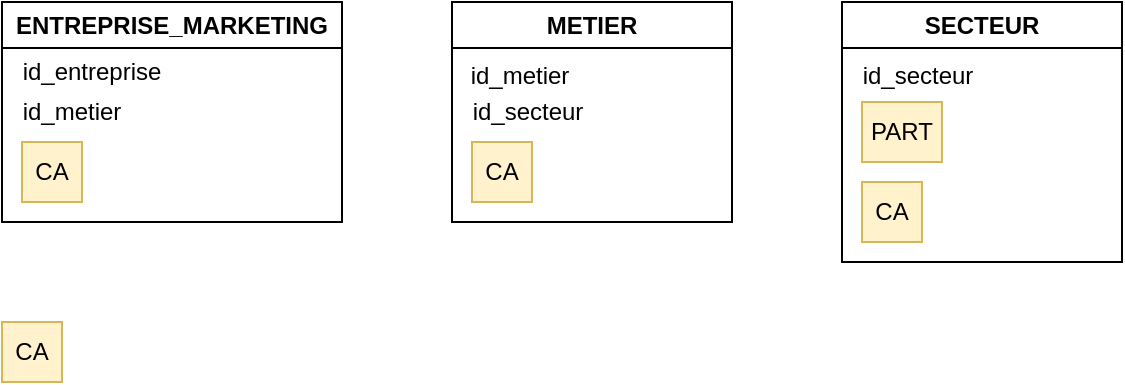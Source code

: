 <mxfile version="21.0.6" type="github">
  <diagram name="Page-1" id="SqR4436cuzlIuRwCrBAg">
    <mxGraphModel dx="989" dy="549" grid="1" gridSize="10" guides="1" tooltips="1" connect="1" arrows="1" fold="1" page="1" pageScale="1" pageWidth="850" pageHeight="1100" math="0" shadow="0">
      <root>
        <mxCell id="0" />
        <mxCell id="1" parent="0" />
        <mxCell id="vA74WYsW3h6mt3bC6vRQ-1" value="ENTREPRISE_MARKETING" style="swimlane;whiteSpace=wrap;html=1;" vertex="1" parent="1">
          <mxGeometry x="60" y="50" width="170" height="110" as="geometry" />
        </mxCell>
        <mxCell id="vA74WYsW3h6mt3bC6vRQ-2" value="id_entreprise" style="text;html=1;strokeColor=none;fillColor=none;align=center;verticalAlign=middle;whiteSpace=wrap;rounded=0;" vertex="1" parent="vA74WYsW3h6mt3bC6vRQ-1">
          <mxGeometry x="10" y="20" width="70" height="30" as="geometry" />
        </mxCell>
        <mxCell id="vA74WYsW3h6mt3bC6vRQ-3" value="id_metier" style="text;html=1;strokeColor=none;fillColor=none;align=center;verticalAlign=middle;whiteSpace=wrap;rounded=0;" vertex="1" parent="vA74WYsW3h6mt3bC6vRQ-1">
          <mxGeometry x="10" y="40" width="50" height="30" as="geometry" />
        </mxCell>
        <mxCell id="vA74WYsW3h6mt3bC6vRQ-4" value="CA" style="text;html=1;strokeColor=#d6b656;fillColor=#fff2cc;align=center;verticalAlign=middle;whiteSpace=wrap;rounded=0;" vertex="1" parent="vA74WYsW3h6mt3bC6vRQ-1">
          <mxGeometry x="10" y="70" width="30" height="30" as="geometry" />
        </mxCell>
        <mxCell id="vA74WYsW3h6mt3bC6vRQ-5" value="METIER" style="swimlane;whiteSpace=wrap;html=1;" vertex="1" parent="1">
          <mxGeometry x="285" y="50" width="140" height="110" as="geometry" />
        </mxCell>
        <mxCell id="vA74WYsW3h6mt3bC6vRQ-6" value="id_metier" style="text;html=1;strokeColor=none;fillColor=none;align=center;verticalAlign=middle;whiteSpace=wrap;rounded=0;" vertex="1" parent="vA74WYsW3h6mt3bC6vRQ-5">
          <mxGeometry x="-1" y="22" width="70" height="30" as="geometry" />
        </mxCell>
        <mxCell id="vA74WYsW3h6mt3bC6vRQ-7" value="id_secteur" style="text;html=1;strokeColor=none;fillColor=none;align=center;verticalAlign=middle;whiteSpace=wrap;rounded=0;" vertex="1" parent="vA74WYsW3h6mt3bC6vRQ-5">
          <mxGeometry x="18" y="40" width="40" height="30" as="geometry" />
        </mxCell>
        <mxCell id="vA74WYsW3h6mt3bC6vRQ-8" value="CA" style="text;html=1;strokeColor=#d6b656;fillColor=#fff2cc;align=center;verticalAlign=middle;whiteSpace=wrap;rounded=0;" vertex="1" parent="vA74WYsW3h6mt3bC6vRQ-5">
          <mxGeometry x="10" y="70" width="30" height="30" as="geometry" />
        </mxCell>
        <mxCell id="vA74WYsW3h6mt3bC6vRQ-9" value="SECTEUR" style="swimlane;whiteSpace=wrap;html=1;" vertex="1" parent="1">
          <mxGeometry x="480" y="50" width="140" height="130" as="geometry" />
        </mxCell>
        <mxCell id="vA74WYsW3h6mt3bC6vRQ-10" value="id_secteur" style="text;html=1;strokeColor=none;fillColor=none;align=center;verticalAlign=middle;whiteSpace=wrap;rounded=0;" vertex="1" parent="vA74WYsW3h6mt3bC6vRQ-9">
          <mxGeometry x="3" y="22" width="70" height="30" as="geometry" />
        </mxCell>
        <mxCell id="vA74WYsW3h6mt3bC6vRQ-12" value="CA" style="text;html=1;strokeColor=#d6b656;fillColor=#fff2cc;align=center;verticalAlign=middle;whiteSpace=wrap;rounded=0;" vertex="1" parent="vA74WYsW3h6mt3bC6vRQ-9">
          <mxGeometry x="10" y="90" width="30" height="30" as="geometry" />
        </mxCell>
        <mxCell id="vA74WYsW3h6mt3bC6vRQ-13" value="PART" style="text;html=1;strokeColor=#d6b656;fillColor=#fff2cc;align=center;verticalAlign=middle;whiteSpace=wrap;rounded=0;" vertex="1" parent="vA74WYsW3h6mt3bC6vRQ-9">
          <mxGeometry x="10" y="50" width="40" height="30" as="geometry" />
        </mxCell>
        <mxCell id="vA74WYsW3h6mt3bC6vRQ-17" value="CA" style="text;html=1;strokeColor=#d6b656;fillColor=#fff2cc;align=center;verticalAlign=middle;whiteSpace=wrap;rounded=0;" vertex="1" parent="1">
          <mxGeometry x="60" y="210" width="30" height="30" as="geometry" />
        </mxCell>
      </root>
    </mxGraphModel>
  </diagram>
</mxfile>
